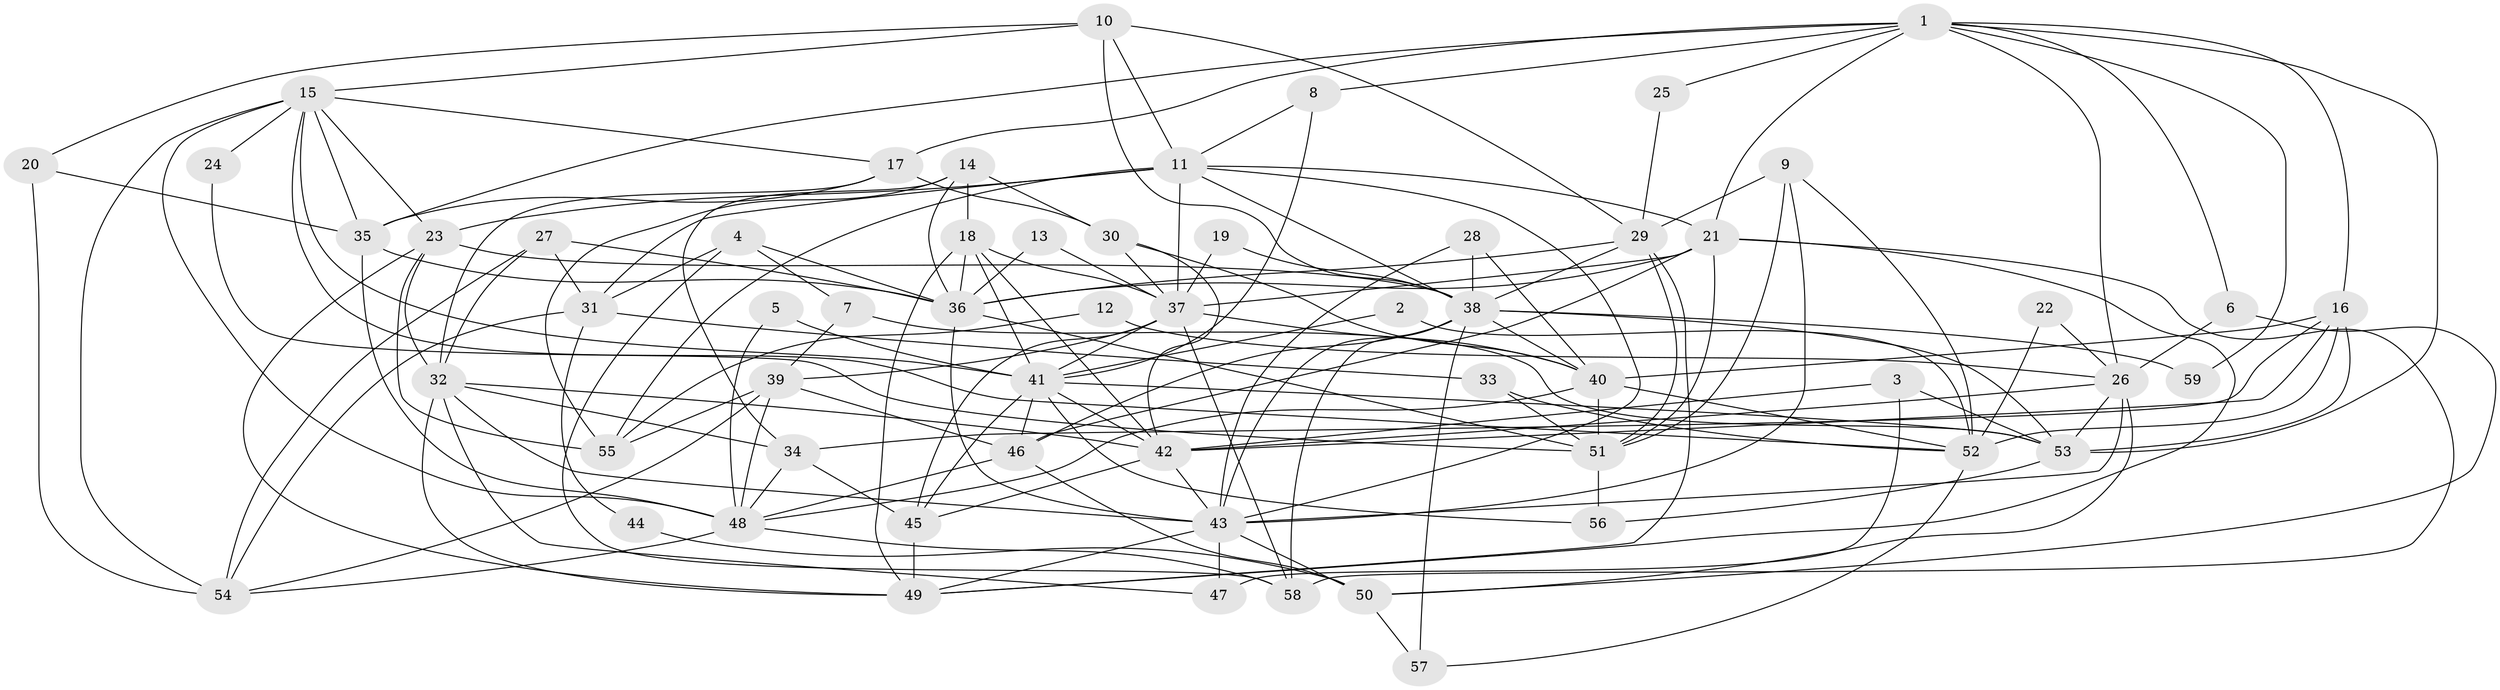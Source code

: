 // original degree distribution, {5: 0.23076923076923078, 4: 0.20512820512820512, 3: 0.23076923076923078, 2: 0.1794871794871795, 7: 0.03418803418803419, 6: 0.1111111111111111, 8: 0.008547008547008548}
// Generated by graph-tools (version 1.1) at 2025/50/03/09/25 03:50:12]
// undirected, 59 vertices, 164 edges
graph export_dot {
graph [start="1"]
  node [color=gray90,style=filled];
  1;
  2;
  3;
  4;
  5;
  6;
  7;
  8;
  9;
  10;
  11;
  12;
  13;
  14;
  15;
  16;
  17;
  18;
  19;
  20;
  21;
  22;
  23;
  24;
  25;
  26;
  27;
  28;
  29;
  30;
  31;
  32;
  33;
  34;
  35;
  36;
  37;
  38;
  39;
  40;
  41;
  42;
  43;
  44;
  45;
  46;
  47;
  48;
  49;
  50;
  51;
  52;
  53;
  54;
  55;
  56;
  57;
  58;
  59;
  1 -- 6 [weight=1.0];
  1 -- 8 [weight=1.0];
  1 -- 16 [weight=1.0];
  1 -- 17 [weight=1.0];
  1 -- 21 [weight=1.0];
  1 -- 25 [weight=1.0];
  1 -- 26 [weight=1.0];
  1 -- 35 [weight=1.0];
  1 -- 53 [weight=1.0];
  1 -- 59 [weight=1.0];
  2 -- 41 [weight=1.0];
  2 -- 52 [weight=1.0];
  3 -- 42 [weight=1.0];
  3 -- 47 [weight=1.0];
  3 -- 53 [weight=1.0];
  4 -- 7 [weight=1.0];
  4 -- 31 [weight=1.0];
  4 -- 36 [weight=1.0];
  4 -- 58 [weight=1.0];
  5 -- 41 [weight=1.0];
  5 -- 48 [weight=1.0];
  6 -- 26 [weight=1.0];
  6 -- 50 [weight=1.0];
  7 -- 39 [weight=1.0];
  7 -- 53 [weight=1.0];
  8 -- 11 [weight=1.0];
  8 -- 41 [weight=1.0];
  9 -- 29 [weight=1.0];
  9 -- 43 [weight=1.0];
  9 -- 51 [weight=1.0];
  9 -- 52 [weight=1.0];
  10 -- 11 [weight=1.0];
  10 -- 15 [weight=1.0];
  10 -- 20 [weight=1.0];
  10 -- 29 [weight=1.0];
  10 -- 38 [weight=1.0];
  11 -- 21 [weight=1.0];
  11 -- 23 [weight=1.0];
  11 -- 31 [weight=1.0];
  11 -- 37 [weight=1.0];
  11 -- 38 [weight=1.0];
  11 -- 43 [weight=1.0];
  11 -- 55 [weight=1.0];
  12 -- 26 [weight=1.0];
  12 -- 55 [weight=1.0];
  13 -- 36 [weight=1.0];
  13 -- 37 [weight=1.0];
  14 -- 18 [weight=1.0];
  14 -- 30 [weight=1.0];
  14 -- 34 [weight=1.0];
  14 -- 36 [weight=1.0];
  14 -- 55 [weight=1.0];
  15 -- 17 [weight=1.0];
  15 -- 23 [weight=1.0];
  15 -- 24 [weight=1.0];
  15 -- 35 [weight=1.0];
  15 -- 41 [weight=1.0];
  15 -- 48 [weight=1.0];
  15 -- 52 [weight=1.0];
  15 -- 54 [weight=1.0];
  16 -- 34 [weight=1.0];
  16 -- 40 [weight=1.0];
  16 -- 42 [weight=1.0];
  16 -- 52 [weight=1.0];
  16 -- 53 [weight=1.0];
  17 -- 30 [weight=1.0];
  17 -- 32 [weight=1.0];
  17 -- 35 [weight=1.0];
  18 -- 36 [weight=1.0];
  18 -- 37 [weight=1.0];
  18 -- 41 [weight=1.0];
  18 -- 42 [weight=1.0];
  18 -- 49 [weight=1.0];
  19 -- 37 [weight=1.0];
  19 -- 38 [weight=1.0];
  20 -- 35 [weight=1.0];
  20 -- 54 [weight=1.0];
  21 -- 36 [weight=1.0];
  21 -- 37 [weight=1.0];
  21 -- 46 [weight=1.0];
  21 -- 49 [weight=1.0];
  21 -- 51 [weight=1.0];
  21 -- 58 [weight=1.0];
  22 -- 26 [weight=1.0];
  22 -- 52 [weight=1.0];
  23 -- 32 [weight=1.0];
  23 -- 38 [weight=1.0];
  23 -- 49 [weight=1.0];
  23 -- 55 [weight=1.0];
  24 -- 51 [weight=1.0];
  25 -- 29 [weight=1.0];
  26 -- 42 [weight=1.0];
  26 -- 43 [weight=1.0];
  26 -- 50 [weight=1.0];
  26 -- 53 [weight=1.0];
  27 -- 31 [weight=1.0];
  27 -- 32 [weight=1.0];
  27 -- 36 [weight=2.0];
  27 -- 54 [weight=1.0];
  28 -- 38 [weight=1.0];
  28 -- 40 [weight=1.0];
  28 -- 43 [weight=1.0];
  29 -- 36 [weight=1.0];
  29 -- 38 [weight=1.0];
  29 -- 49 [weight=1.0];
  29 -- 51 [weight=1.0];
  30 -- 37 [weight=1.0];
  30 -- 40 [weight=1.0];
  30 -- 42 [weight=2.0];
  31 -- 33 [weight=1.0];
  31 -- 44 [weight=1.0];
  31 -- 54 [weight=1.0];
  32 -- 34 [weight=1.0];
  32 -- 42 [weight=1.0];
  32 -- 43 [weight=1.0];
  32 -- 47 [weight=1.0];
  32 -- 49 [weight=1.0];
  33 -- 51 [weight=1.0];
  33 -- 52 [weight=1.0];
  34 -- 45 [weight=1.0];
  34 -- 48 [weight=1.0];
  35 -- 36 [weight=1.0];
  35 -- 48 [weight=1.0];
  36 -- 43 [weight=1.0];
  36 -- 51 [weight=1.0];
  37 -- 39 [weight=1.0];
  37 -- 40 [weight=1.0];
  37 -- 41 [weight=1.0];
  37 -- 45 [weight=1.0];
  37 -- 58 [weight=1.0];
  38 -- 40 [weight=1.0];
  38 -- 43 [weight=1.0];
  38 -- 46 [weight=1.0];
  38 -- 53 [weight=1.0];
  38 -- 57 [weight=1.0];
  38 -- 58 [weight=1.0];
  38 -- 59 [weight=1.0];
  39 -- 46 [weight=1.0];
  39 -- 48 [weight=2.0];
  39 -- 54 [weight=1.0];
  39 -- 55 [weight=1.0];
  40 -- 48 [weight=2.0];
  40 -- 51 [weight=1.0];
  40 -- 52 [weight=1.0];
  41 -- 42 [weight=1.0];
  41 -- 45 [weight=1.0];
  41 -- 46 [weight=1.0];
  41 -- 53 [weight=1.0];
  41 -- 56 [weight=1.0];
  42 -- 43 [weight=2.0];
  42 -- 45 [weight=1.0];
  43 -- 47 [weight=1.0];
  43 -- 49 [weight=1.0];
  43 -- 50 [weight=1.0];
  44 -- 50 [weight=1.0];
  45 -- 49 [weight=1.0];
  46 -- 48 [weight=1.0];
  46 -- 50 [weight=1.0];
  48 -- 54 [weight=1.0];
  48 -- 58 [weight=1.0];
  50 -- 57 [weight=1.0];
  51 -- 56 [weight=1.0];
  52 -- 57 [weight=1.0];
  53 -- 56 [weight=1.0];
}
